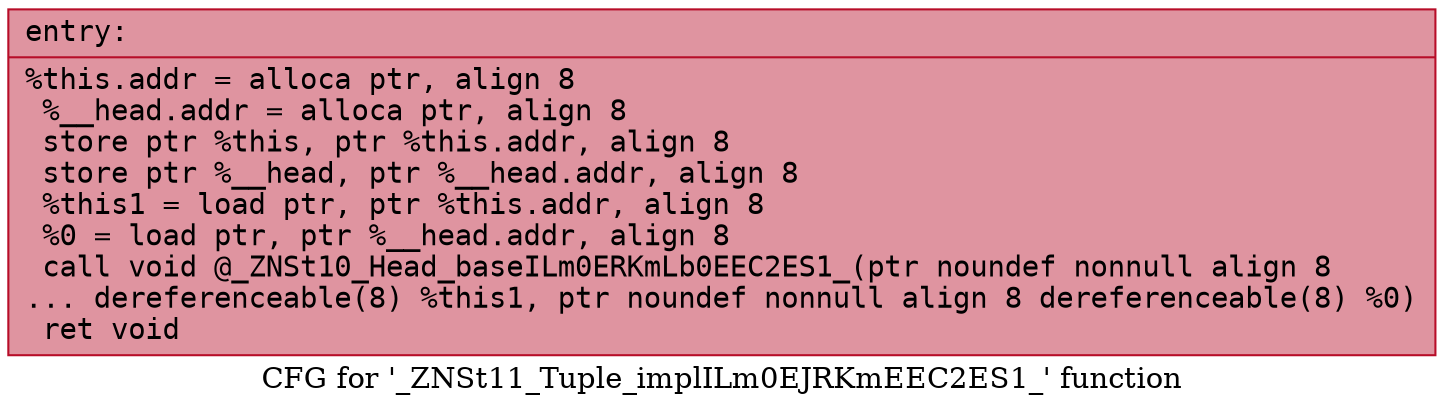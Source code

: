 digraph "CFG for '_ZNSt11_Tuple_implILm0EJRKmEEC2ES1_' function" {
	label="CFG for '_ZNSt11_Tuple_implILm0EJRKmEEC2ES1_' function";

	Node0x562da2075670 [shape=record,color="#b70d28ff", style=filled, fillcolor="#b70d2870" fontname="Courier",label="{entry:\l|  %this.addr = alloca ptr, align 8\l  %__head.addr = alloca ptr, align 8\l  store ptr %this, ptr %this.addr, align 8\l  store ptr %__head, ptr %__head.addr, align 8\l  %this1 = load ptr, ptr %this.addr, align 8\l  %0 = load ptr, ptr %__head.addr, align 8\l  call void @_ZNSt10_Head_baseILm0ERKmLb0EEC2ES1_(ptr noundef nonnull align 8\l... dereferenceable(8) %this1, ptr noundef nonnull align 8 dereferenceable(8) %0)\l  ret void\l}"];
}
